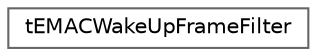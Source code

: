 digraph "Graphical Class Hierarchy"
{
 // LATEX_PDF_SIZE
  bgcolor="transparent";
  edge [fontname=Helvetica,fontsize=10,labelfontname=Helvetica,labelfontsize=10];
  node [fontname=Helvetica,fontsize=10,shape=box,height=0.2,width=0.4];
  rankdir="LR";
  Node0 [label="tEMACWakeUpFrameFilter",height=0.2,width=0.4,color="grey40", fillcolor="white", style="filled",URL="$structt_e_m_a_c_wake_up_frame_filter.html",tooltip=" "];
}
